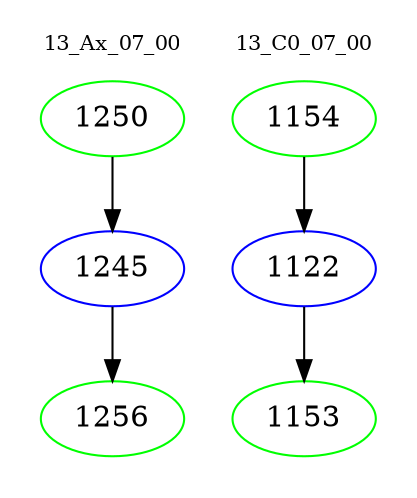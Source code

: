 digraph{
subgraph cluster_0 {
color = white
label = "13_Ax_07_00";
fontsize=10;
T0_1250 [label="1250", color="green"]
T0_1250 -> T0_1245 [color="black"]
T0_1245 [label="1245", color="blue"]
T0_1245 -> T0_1256 [color="black"]
T0_1256 [label="1256", color="green"]
}
subgraph cluster_1 {
color = white
label = "13_C0_07_00";
fontsize=10;
T1_1154 [label="1154", color="green"]
T1_1154 -> T1_1122 [color="black"]
T1_1122 [label="1122", color="blue"]
T1_1122 -> T1_1153 [color="black"]
T1_1153 [label="1153", color="green"]
}
}
